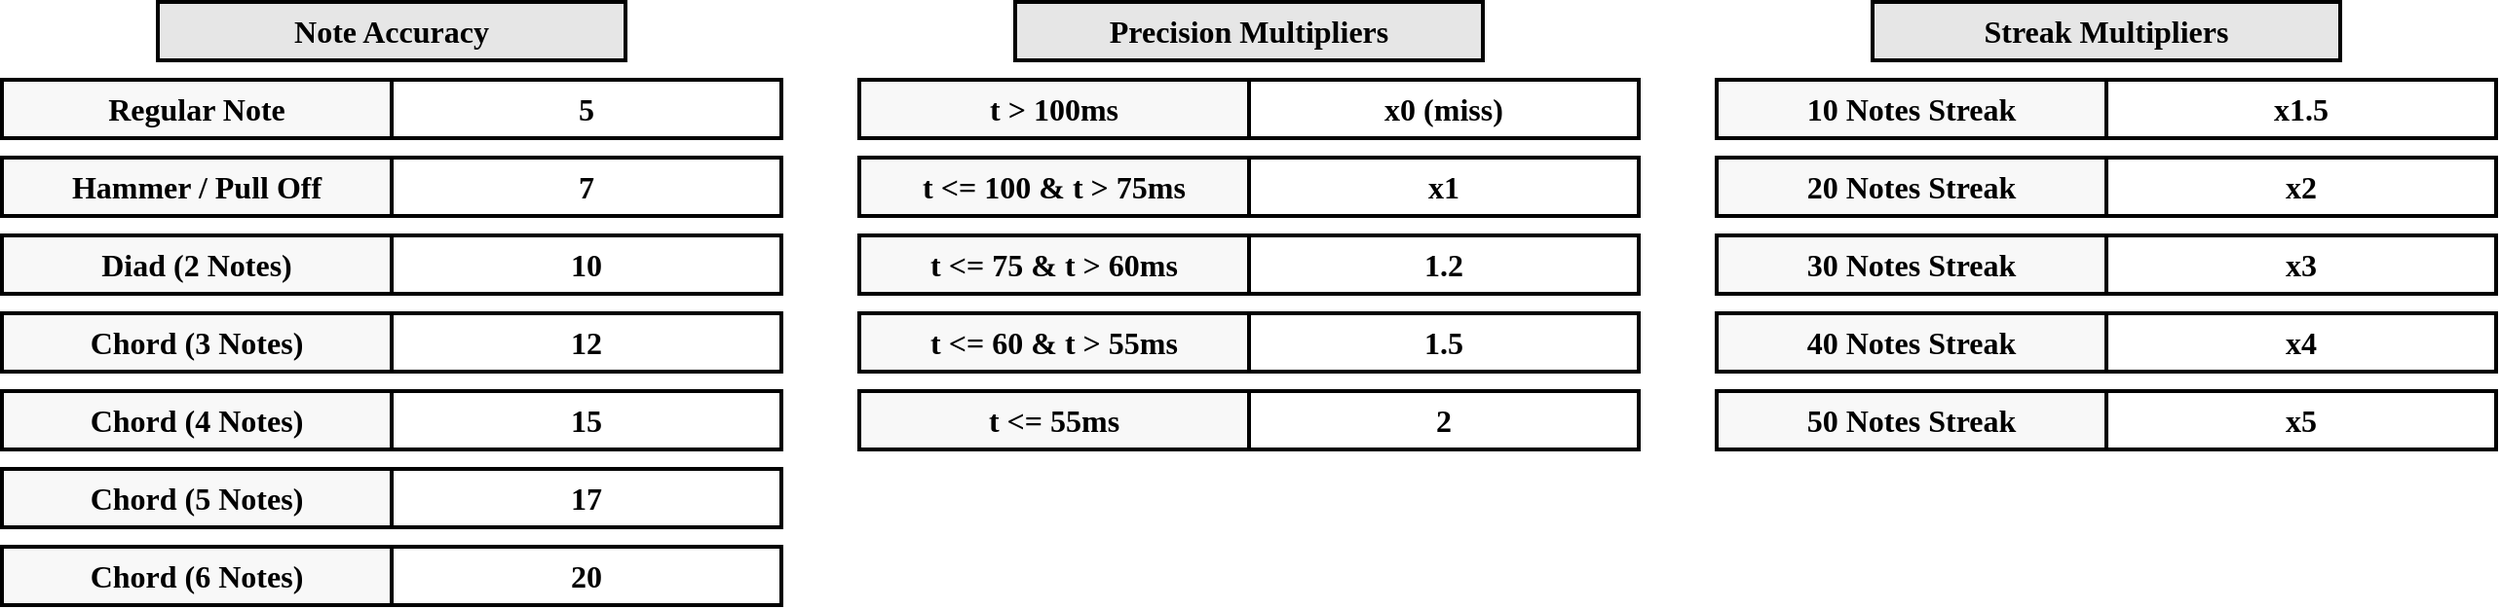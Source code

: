 <mxfile version="20.2.3" type="device"><diagram id="YMc4Ju0WQmijDRPYfFOO" name="Page-1"><mxGraphModel dx="3484" dy="989" grid="1" gridSize="10" guides="1" tooltips="1" connect="1" arrows="1" fold="1" page="1" pageScale="1" pageWidth="1920" pageHeight="1200" math="0" shadow="0"><root><mxCell id="0"/><mxCell id="1" parent="0"/><mxCell id="W9pUZLvJ-oCo2r0FG5DM-1" value="Note Accuracy" style="rounded=0;whiteSpace=wrap;html=1;fillColor=#E6E6E6;fontSize=16;fontFamily=Fira Code;fontSource=https%3A%2F%2Ffonts.googleapis.com%2Fcss%3Ffamily%3DFira%2BCode;fontStyle=1;strokeWidth=2;" vertex="1" parent="1"><mxGeometry x="80" y="320" width="240" height="30" as="geometry"/></mxCell><mxCell id="W9pUZLvJ-oCo2r0FG5DM-2" value="Precision Multipliers" style="rounded=0;whiteSpace=wrap;html=1;fillColor=#E6E6E6;fontSize=16;fontFamily=Fira Code;fontSource=https%3A%2F%2Ffonts.googleapis.com%2Fcss%3Ffamily%3DFira%2BCode;fontStyle=1;strokeWidth=2;" vertex="1" parent="1"><mxGeometry x="520" y="320" width="240" height="30" as="geometry"/></mxCell><mxCell id="W9pUZLvJ-oCo2r0FG5DM-3" value="Streak Multipliers" style="rounded=0;whiteSpace=wrap;html=1;fillColor=#E6E6E6;fontSize=16;fontFamily=Fira Code;fontSource=https%3A%2F%2Ffonts.googleapis.com%2Fcss%3Ffamily%3DFira%2BCode;fontStyle=1;strokeWidth=2;" vertex="1" parent="1"><mxGeometry x="960" y="320" width="240" height="30" as="geometry"/></mxCell><mxCell id="W9pUZLvJ-oCo2r0FG5DM-4" value="Regular Note" style="rounded=0;whiteSpace=wrap;html=1;fillColor=#F8F8F8;fontSize=16;fontFamily=Fira Code;fontSource=https%3A%2F%2Ffonts.googleapis.com%2Fcss%3Ffamily%3DFira%2BCode;fontStyle=1;strokeWidth=2;" vertex="1" parent="1"><mxGeometry y="360" width="200" height="30" as="geometry"/></mxCell><mxCell id="W9pUZLvJ-oCo2r0FG5DM-5" value="5" style="rounded=0;whiteSpace=wrap;html=1;fillColor=none;fontSize=16;fontFamily=Fira Code;fontSource=https%3A%2F%2Ffonts.googleapis.com%2Fcss%3Ffamily%3DFira%2BCode;fontStyle=1;strokeWidth=2;" vertex="1" parent="1"><mxGeometry x="200" y="360" width="200" height="30" as="geometry"/></mxCell><mxCell id="W9pUZLvJ-oCo2r0FG5DM-6" value="Hammer / Pull Off" style="rounded=0;whiteSpace=wrap;html=1;fillColor=#F8F8F8;fontSize=16;fontFamily=Fira Code;fontSource=https%3A%2F%2Ffonts.googleapis.com%2Fcss%3Ffamily%3DFira%2BCode;fontStyle=1;strokeWidth=2;" vertex="1" parent="1"><mxGeometry y="400" width="200" height="30" as="geometry"/></mxCell><mxCell id="W9pUZLvJ-oCo2r0FG5DM-7" value="7" style="rounded=0;whiteSpace=wrap;html=1;fillColor=none;fontSize=16;fontFamily=Fira Code;fontSource=https%3A%2F%2Ffonts.googleapis.com%2Fcss%3Ffamily%3DFira%2BCode;fontStyle=1;strokeWidth=2;" vertex="1" parent="1"><mxGeometry x="200" y="400" width="200" height="30" as="geometry"/></mxCell><mxCell id="W9pUZLvJ-oCo2r0FG5DM-8" value="Diad (2 Notes)" style="rounded=0;whiteSpace=wrap;html=1;fillColor=#F8F8F8;fontSize=16;fontFamily=Fira Code;fontSource=https%3A%2F%2Ffonts.googleapis.com%2Fcss%3Ffamily%3DFira%2BCode;fontStyle=1;strokeWidth=2;" vertex="1" parent="1"><mxGeometry y="440" width="200" height="30" as="geometry"/></mxCell><mxCell id="W9pUZLvJ-oCo2r0FG5DM-9" value="10" style="rounded=0;whiteSpace=wrap;html=1;fillColor=none;fontSize=16;fontFamily=Fira Code;fontSource=https%3A%2F%2Ffonts.googleapis.com%2Fcss%3Ffamily%3DFira%2BCode;fontStyle=1;strokeWidth=2;" vertex="1" parent="1"><mxGeometry x="200" y="440" width="200" height="30" as="geometry"/></mxCell><mxCell id="W9pUZLvJ-oCo2r0FG5DM-10" value="Chord (3 Notes)" style="rounded=0;whiteSpace=wrap;html=1;fillColor=#F8F8F8;fontSize=16;fontFamily=Fira Code;fontSource=https%3A%2F%2Ffonts.googleapis.com%2Fcss%3Ffamily%3DFira%2BCode;fontStyle=1;strokeWidth=2;" vertex="1" parent="1"><mxGeometry y="480" width="200" height="30" as="geometry"/></mxCell><mxCell id="W9pUZLvJ-oCo2r0FG5DM-11" value="12" style="rounded=0;whiteSpace=wrap;html=1;fillColor=none;fontSize=16;fontFamily=Fira Code;fontSource=https%3A%2F%2Ffonts.googleapis.com%2Fcss%3Ffamily%3DFira%2BCode;fontStyle=1;strokeWidth=2;" vertex="1" parent="1"><mxGeometry x="200" y="480" width="200" height="30" as="geometry"/></mxCell><mxCell id="W9pUZLvJ-oCo2r0FG5DM-12" value="Chord (4 Notes)" style="rounded=0;whiteSpace=wrap;html=1;fillColor=#F8F8F8;fontSize=16;fontFamily=Fira Code;fontSource=https%3A%2F%2Ffonts.googleapis.com%2Fcss%3Ffamily%3DFira%2BCode;fontStyle=1;strokeWidth=2;" vertex="1" parent="1"><mxGeometry y="520" width="200" height="30" as="geometry"/></mxCell><mxCell id="W9pUZLvJ-oCo2r0FG5DM-13" value="15" style="rounded=0;whiteSpace=wrap;html=1;fillColor=none;fontSize=16;fontFamily=Fira Code;fontSource=https%3A%2F%2Ffonts.googleapis.com%2Fcss%3Ffamily%3DFira%2BCode;fontStyle=1;strokeWidth=2;" vertex="1" parent="1"><mxGeometry x="200" y="520" width="200" height="30" as="geometry"/></mxCell><mxCell id="W9pUZLvJ-oCo2r0FG5DM-14" value="Chord (5 Notes)" style="rounded=0;whiteSpace=wrap;html=1;fillColor=#F8F8F8;fontSize=16;fontFamily=Fira Code;fontSource=https%3A%2F%2Ffonts.googleapis.com%2Fcss%3Ffamily%3DFira%2BCode;fontStyle=1;strokeWidth=2;" vertex="1" parent="1"><mxGeometry y="560" width="200" height="30" as="geometry"/></mxCell><mxCell id="W9pUZLvJ-oCo2r0FG5DM-15" value="17" style="rounded=0;whiteSpace=wrap;html=1;fillColor=none;fontSize=16;fontFamily=Fira Code;fontSource=https%3A%2F%2Ffonts.googleapis.com%2Fcss%3Ffamily%3DFira%2BCode;fontStyle=1;strokeWidth=2;" vertex="1" parent="1"><mxGeometry x="200" y="560" width="200" height="30" as="geometry"/></mxCell><mxCell id="W9pUZLvJ-oCo2r0FG5DM-16" value="Chord (6 Notes)" style="rounded=0;whiteSpace=wrap;html=1;fillColor=#F8F8F8;fontSize=16;fontFamily=Fira Code;fontSource=https%3A%2F%2Ffonts.googleapis.com%2Fcss%3Ffamily%3DFira%2BCode;fontStyle=1;strokeWidth=2;" vertex="1" parent="1"><mxGeometry y="600" width="200" height="30" as="geometry"/></mxCell><mxCell id="W9pUZLvJ-oCo2r0FG5DM-17" value="20" style="rounded=0;whiteSpace=wrap;html=1;fillColor=none;fontSize=16;fontFamily=Fira Code;fontSource=https%3A%2F%2Ffonts.googleapis.com%2Fcss%3Ffamily%3DFira%2BCode;fontStyle=1;strokeWidth=2;" vertex="1" parent="1"><mxGeometry x="200" y="600" width="200" height="30" as="geometry"/></mxCell><mxCell id="W9pUZLvJ-oCo2r0FG5DM-18" value="t &amp;gt; 100ms" style="rounded=0;whiteSpace=wrap;html=1;fillColor=#F8F8F8;fontSize=16;fontFamily=Fira Code;fontSource=https%3A%2F%2Ffonts.googleapis.com%2Fcss%3Ffamily%3DFira%2BCode;fontStyle=1;strokeWidth=2;" vertex="1" parent="1"><mxGeometry x="440" y="360" width="200" height="30" as="geometry"/></mxCell><mxCell id="W9pUZLvJ-oCo2r0FG5DM-19" value="x0 (miss)" style="rounded=0;whiteSpace=wrap;html=1;fillColor=none;fontSize=16;fontFamily=Fira Code;fontSource=https%3A%2F%2Ffonts.googleapis.com%2Fcss%3Ffamily%3DFira%2BCode;fontStyle=1;strokeWidth=2;" vertex="1" parent="1"><mxGeometry x="640" y="360" width="200" height="30" as="geometry"/></mxCell><mxCell id="W9pUZLvJ-oCo2r0FG5DM-20" value="t &amp;lt;= 100 &amp;amp; t &amp;gt; 75ms" style="rounded=0;whiteSpace=wrap;html=1;fillColor=#F8F8F8;fontSize=16;fontFamily=Fira Code;fontSource=https%3A%2F%2Ffonts.googleapis.com%2Fcss%3Ffamily%3DFira%2BCode;fontStyle=1;strokeWidth=2;" vertex="1" parent="1"><mxGeometry x="440" y="400" width="200" height="30" as="geometry"/></mxCell><mxCell id="W9pUZLvJ-oCo2r0FG5DM-21" value="x1" style="rounded=0;whiteSpace=wrap;html=1;fillColor=none;fontSize=16;fontFamily=Fira Code;fontSource=https%3A%2F%2Ffonts.googleapis.com%2Fcss%3Ffamily%3DFira%2BCode;fontStyle=1;strokeWidth=2;" vertex="1" parent="1"><mxGeometry x="640" y="400" width="200" height="30" as="geometry"/></mxCell><mxCell id="W9pUZLvJ-oCo2r0FG5DM-22" value="t &amp;lt;= 75 &amp;amp; t &amp;gt; 60ms" style="rounded=0;whiteSpace=wrap;html=1;fillColor=#F8F8F8;fontSize=16;fontFamily=Fira Code;fontSource=https%3A%2F%2Ffonts.googleapis.com%2Fcss%3Ffamily%3DFira%2BCode;fontStyle=1;strokeWidth=2;" vertex="1" parent="1"><mxGeometry x="440" y="440" width="200" height="30" as="geometry"/></mxCell><mxCell id="W9pUZLvJ-oCo2r0FG5DM-23" value="1.2" style="rounded=0;whiteSpace=wrap;html=1;fillColor=none;fontSize=16;fontFamily=Fira Code;fontSource=https%3A%2F%2Ffonts.googleapis.com%2Fcss%3Ffamily%3DFira%2BCode;fontStyle=1;strokeWidth=2;" vertex="1" parent="1"><mxGeometry x="640" y="440" width="200" height="30" as="geometry"/></mxCell><mxCell id="W9pUZLvJ-oCo2r0FG5DM-24" value="t &amp;lt;= 60 &amp;amp; t &amp;gt; 55ms" style="rounded=0;whiteSpace=wrap;html=1;fillColor=#F8F8F8;fontSize=16;fontFamily=Fira Code;fontSource=https%3A%2F%2Ffonts.googleapis.com%2Fcss%3Ffamily%3DFira%2BCode;fontStyle=1;strokeWidth=2;" vertex="1" parent="1"><mxGeometry x="440" y="480" width="200" height="30" as="geometry"/></mxCell><mxCell id="W9pUZLvJ-oCo2r0FG5DM-25" value="1.5" style="rounded=0;whiteSpace=wrap;html=1;fillColor=none;fontSize=16;fontFamily=Fira Code;fontSource=https%3A%2F%2Ffonts.googleapis.com%2Fcss%3Ffamily%3DFira%2BCode;fontStyle=1;strokeWidth=2;" vertex="1" parent="1"><mxGeometry x="640" y="480" width="200" height="30" as="geometry"/></mxCell><mxCell id="W9pUZLvJ-oCo2r0FG5DM-26" value="t &amp;lt;= 55ms" style="rounded=0;whiteSpace=wrap;html=1;fillColor=#F8F8F8;fontSize=16;fontFamily=Fira Code;fontSource=https%3A%2F%2Ffonts.googleapis.com%2Fcss%3Ffamily%3DFira%2BCode;fontStyle=1;strokeWidth=2;" vertex="1" parent="1"><mxGeometry x="440" y="520" width="200" height="30" as="geometry"/></mxCell><mxCell id="W9pUZLvJ-oCo2r0FG5DM-27" value="2" style="rounded=0;whiteSpace=wrap;html=1;fillColor=none;fontSize=16;fontFamily=Fira Code;fontSource=https%3A%2F%2Ffonts.googleapis.com%2Fcss%3Ffamily%3DFira%2BCode;fontStyle=1;strokeWidth=2;" vertex="1" parent="1"><mxGeometry x="640" y="520" width="200" height="30" as="geometry"/></mxCell><mxCell id="W9pUZLvJ-oCo2r0FG5DM-28" value="10 Notes Streak" style="rounded=0;whiteSpace=wrap;html=1;fillColor=#F8F8F8;fontSize=16;fontFamily=Fira Code;fontSource=https%3A%2F%2Ffonts.googleapis.com%2Fcss%3Ffamily%3DFira%2BCode;fontStyle=1;strokeWidth=2;" vertex="1" parent="1"><mxGeometry x="880" y="360" width="200" height="30" as="geometry"/></mxCell><mxCell id="W9pUZLvJ-oCo2r0FG5DM-29" value="x1.5" style="rounded=0;whiteSpace=wrap;html=1;fillColor=none;fontSize=16;fontFamily=Fira Code;fontSource=https%3A%2F%2Ffonts.googleapis.com%2Fcss%3Ffamily%3DFira%2BCode;fontStyle=1;strokeWidth=2;" vertex="1" parent="1"><mxGeometry x="1080" y="360" width="200" height="30" as="geometry"/></mxCell><mxCell id="W9pUZLvJ-oCo2r0FG5DM-30" value="20 Notes Streak" style="rounded=0;whiteSpace=wrap;html=1;fillColor=#F8F8F8;fontSize=16;fontFamily=Fira Code;fontSource=https%3A%2F%2Ffonts.googleapis.com%2Fcss%3Ffamily%3DFira%2BCode;fontStyle=1;strokeWidth=2;" vertex="1" parent="1"><mxGeometry x="880" y="400" width="200" height="30" as="geometry"/></mxCell><mxCell id="W9pUZLvJ-oCo2r0FG5DM-31" value="x2" style="rounded=0;whiteSpace=wrap;html=1;fillColor=none;fontSize=16;fontFamily=Fira Code;fontSource=https%3A%2F%2Ffonts.googleapis.com%2Fcss%3Ffamily%3DFira%2BCode;fontStyle=1;strokeWidth=2;" vertex="1" parent="1"><mxGeometry x="1080" y="400" width="200" height="30" as="geometry"/></mxCell><mxCell id="W9pUZLvJ-oCo2r0FG5DM-32" value="30 Notes Streak" style="rounded=0;whiteSpace=wrap;html=1;fillColor=#F8F8F8;fontSize=16;fontFamily=Fira Code;fontSource=https%3A%2F%2Ffonts.googleapis.com%2Fcss%3Ffamily%3DFira%2BCode;fontStyle=1;strokeWidth=2;" vertex="1" parent="1"><mxGeometry x="880" y="440" width="200" height="30" as="geometry"/></mxCell><mxCell id="W9pUZLvJ-oCo2r0FG5DM-33" value="x3" style="rounded=0;whiteSpace=wrap;html=1;fillColor=none;fontSize=16;fontFamily=Fira Code;fontSource=https%3A%2F%2Ffonts.googleapis.com%2Fcss%3Ffamily%3DFira%2BCode;fontStyle=1;strokeWidth=2;" vertex="1" parent="1"><mxGeometry x="1080" y="440" width="200" height="30" as="geometry"/></mxCell><mxCell id="W9pUZLvJ-oCo2r0FG5DM-38" value="40 Notes Streak" style="rounded=0;whiteSpace=wrap;html=1;fillColor=#F8F8F8;fontSize=16;fontFamily=Fira Code;fontSource=https%3A%2F%2Ffonts.googleapis.com%2Fcss%3Ffamily%3DFira%2BCode;fontStyle=1;strokeWidth=2;" vertex="1" parent="1"><mxGeometry x="880" y="480" width="200" height="30" as="geometry"/></mxCell><mxCell id="W9pUZLvJ-oCo2r0FG5DM-39" value="x4" style="rounded=0;whiteSpace=wrap;html=1;fillColor=none;fontSize=16;fontFamily=Fira Code;fontSource=https%3A%2F%2Ffonts.googleapis.com%2Fcss%3Ffamily%3DFira%2BCode;fontStyle=1;strokeWidth=2;" vertex="1" parent="1"><mxGeometry x="1080" y="480" width="200" height="30" as="geometry"/></mxCell><mxCell id="W9pUZLvJ-oCo2r0FG5DM-40" value="50 Notes Streak" style="rounded=0;whiteSpace=wrap;html=1;fillColor=#F8F8F8;fontSize=16;fontFamily=Fira Code;fontSource=https%3A%2F%2Ffonts.googleapis.com%2Fcss%3Ffamily%3DFira%2BCode;fontStyle=1;strokeWidth=2;" vertex="1" parent="1"><mxGeometry x="880" y="520" width="200" height="30" as="geometry"/></mxCell><mxCell id="W9pUZLvJ-oCo2r0FG5DM-41" value="x5" style="rounded=0;whiteSpace=wrap;html=1;fillColor=none;fontSize=16;fontFamily=Fira Code;fontSource=https%3A%2F%2Ffonts.googleapis.com%2Fcss%3Ffamily%3DFira%2BCode;fontStyle=1;strokeWidth=2;" vertex="1" parent="1"><mxGeometry x="1080" y="520" width="200" height="30" as="geometry"/></mxCell></root></mxGraphModel></diagram></mxfile>